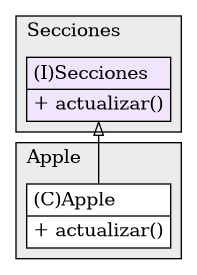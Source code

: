 @startuml

/' diagram meta data start
config=StructureConfiguration;
{
  "projectClassification": {
    "searchMode": "OpenProject", // OpenProject, AllProjects
    "includedProjects": "",
    "pathEndKeywords": "*.impl",
    "isClientPath": "",
    "isClientName": "",
    "isTestPath": "",
    "isTestName": "",
    "isMappingPath": "",
    "isMappingName": "",
    "isDataAccessPath": "",
    "isDataAccessName": "",
    "isDataStructurePath": "",
    "isDataStructureName": "",
    "isInterfaceStructuresPath": "",
    "isInterfaceStructuresName": "",
    "isEntryPointPath": "",
    "isEntryPointName": "",
    "treatFinalFieldsAsMandatory": false
  },
  "graphRestriction": {
    "classPackageExcludeFilter": "",
    "classPackageIncludeFilter": "",
    "classNameExcludeFilter": "",
    "classNameIncludeFilter": "",
    "methodNameExcludeFilter": "",
    "methodNameIncludeFilter": "",
    "removeByInheritance": "", // inheritance/annotation based filtering is done in a second step
    "removeByAnnotation": "",
    "removeByClassPackage": "", // cleanup the graph after inheritance/annotation based filtering is done
    "removeByClassName": "",
    "cutMappings": false,
    "cutEnum": true,
    "cutTests": true,
    "cutClient": true,
    "cutDataAccess": false,
    "cutInterfaceStructures": false,
    "cutDataStructures": false,
    "cutGetterAndSetter": true,
    "cutConstructors": true
  },
  "graphTraversal": {
    "forwardDepth": 6,
    "backwardDepth": 6,
    "classPackageExcludeFilter": "",
    "classPackageIncludeFilter": "",
    "classNameExcludeFilter": "",
    "classNameIncludeFilter": "",
    "methodNameExcludeFilter": "",
    "methodNameIncludeFilter": "",
    "hideMappings": false,
    "hideDataStructures": false,
    "hidePrivateMethods": true,
    "hideInterfaceCalls": true, // indirection: implementation -> interface (is hidden) -> implementation
    "onlyShowApplicationEntryPoints": false, // root node is included
    "useMethodCallsForStructureDiagram": "ForwardOnly" // ForwardOnly, BothDirections, No
  },
  "details": {
    "aggregation": "GroupByClass", // ByClass, GroupByClass, None
    "showClassGenericTypes": true,
    "showMethods": true,
    "showMethodParameterNames": true,
    "showMethodParameterTypes": true,
    "showMethodReturnType": true,
    "showPackageLevels": 2,
    "showDetailedClassStructure": true
  },
  "rootClass": "Secciones",
  "extensionCallbackMethod": "" // qualified.class.name#methodName - signature: public static String method(String)
}
diagram meta data end '/



digraph g {
    rankdir="TB"
    splines=polyline
    

'nodes 
subgraph cluster_63476538 { 
   	label=Apple
	labeljust=l
	fillcolor="#ececec"
	style=filled
   
   Apple63476538[
	label=<<TABLE BORDER="1" CELLBORDER="0" CELLPADDING="4" CELLSPACING="0">
<TR><TD ALIGN="LEFT" >(C)Apple</TD></TR>
<HR/>
<TR><TD ALIGN="LEFT" >+ actualizar()</TD></TR>
</TABLE>>
	style=filled
	margin=0
	shape=plaintext
	fillcolor="#FFFFFF"
];
} 

subgraph cluster_838542244 { 
   	label=Secciones
	labeljust=l
	fillcolor="#ececec"
	style=filled
   
   Secciones838542244[
	label=<<TABLE BORDER="1" CELLBORDER="0" CELLPADDING="4" CELLSPACING="0">
<TR><TD ALIGN="LEFT" >(I)Secciones</TD></TR>
<HR/>
<TR><TD ALIGN="LEFT" >+ actualizar()</TD></TR>
</TABLE>>
	style=filled
	margin=0
	shape=plaintext
	fillcolor="#F1E5FD"
];
} 

'edges    
Secciones838542244 -> Apple63476538[arrowhead=none, arrowtail=empty, dir=both];
    
}
@enduml